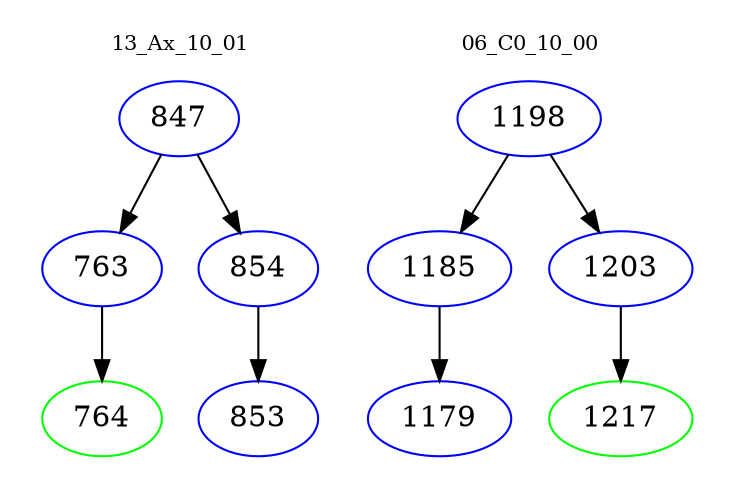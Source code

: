 digraph{
subgraph cluster_0 {
color = white
label = "13_Ax_10_01";
fontsize=10;
T0_847 [label="847", color="blue"]
T0_847 -> T0_763 [color="black"]
T0_763 [label="763", color="blue"]
T0_763 -> T0_764 [color="black"]
T0_764 [label="764", color="green"]
T0_847 -> T0_854 [color="black"]
T0_854 [label="854", color="blue"]
T0_854 -> T0_853 [color="black"]
T0_853 [label="853", color="blue"]
}
subgraph cluster_1 {
color = white
label = "06_C0_10_00";
fontsize=10;
T1_1198 [label="1198", color="blue"]
T1_1198 -> T1_1185 [color="black"]
T1_1185 [label="1185", color="blue"]
T1_1185 -> T1_1179 [color="black"]
T1_1179 [label="1179", color="blue"]
T1_1198 -> T1_1203 [color="black"]
T1_1203 [label="1203", color="blue"]
T1_1203 -> T1_1217 [color="black"]
T1_1217 [label="1217", color="green"]
}
}
